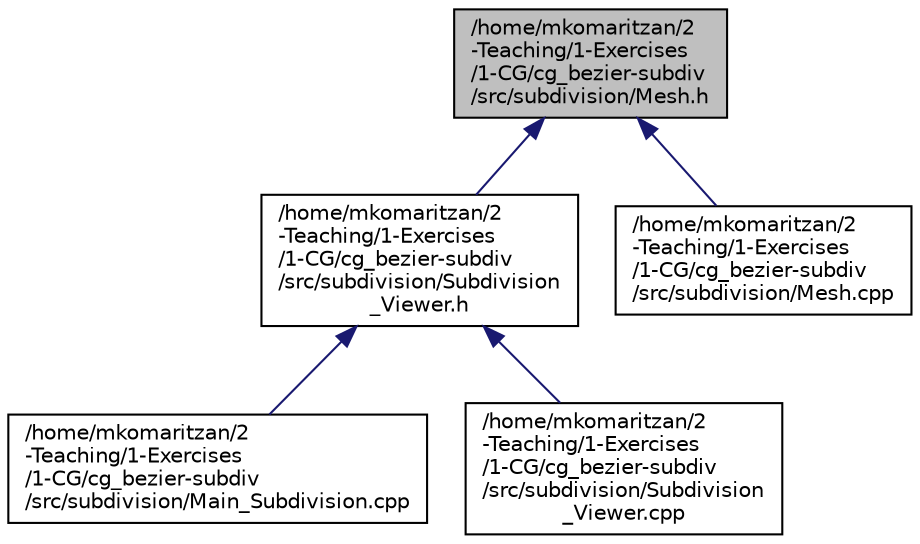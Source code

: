 digraph "/home/mkomaritzan/2-Teaching/1-Exercises/1-CG/cg_bezier-subdiv/src/subdivision/Mesh.h"
{
  edge [fontname="Helvetica",fontsize="10",labelfontname="Helvetica",labelfontsize="10"];
  node [fontname="Helvetica",fontsize="10",shape=record];
  Node5 [label="/home/mkomaritzan/2\l-Teaching/1-Exercises\l/1-CG/cg_bezier-subdiv\l/src/subdivision/Mesh.h",height=0.2,width=0.4,color="black", fillcolor="grey75", style="filled", fontcolor="black"];
  Node5 -> Node6 [dir="back",color="midnightblue",fontsize="10",style="solid",fontname="Helvetica"];
  Node6 [label="/home/mkomaritzan/2\l-Teaching/1-Exercises\l/1-CG/cg_bezier-subdiv\l/src/subdivision/Subdivision\l_Viewer.h",height=0.2,width=0.4,color="black", fillcolor="white", style="filled",URL="$Subdivision__Viewer_8h.html"];
  Node6 -> Node7 [dir="back",color="midnightblue",fontsize="10",style="solid",fontname="Helvetica"];
  Node7 [label="/home/mkomaritzan/2\l-Teaching/1-Exercises\l/1-CG/cg_bezier-subdiv\l/src/subdivision/Main_Subdivision.cpp",height=0.2,width=0.4,color="black", fillcolor="white", style="filled",URL="$Main__Subdivision_8cpp.html"];
  Node6 -> Node8 [dir="back",color="midnightblue",fontsize="10",style="solid",fontname="Helvetica"];
  Node8 [label="/home/mkomaritzan/2\l-Teaching/1-Exercises\l/1-CG/cg_bezier-subdiv\l/src/subdivision/Subdivision\l_Viewer.cpp",height=0.2,width=0.4,color="black", fillcolor="white", style="filled",URL="$Subdivision__Viewer_8cpp.html"];
  Node5 -> Node9 [dir="back",color="midnightblue",fontsize="10",style="solid",fontname="Helvetica"];
  Node9 [label="/home/mkomaritzan/2\l-Teaching/1-Exercises\l/1-CG/cg_bezier-subdiv\l/src/subdivision/Mesh.cpp",height=0.2,width=0.4,color="black", fillcolor="white", style="filled",URL="$Mesh_8cpp.html"];
}
